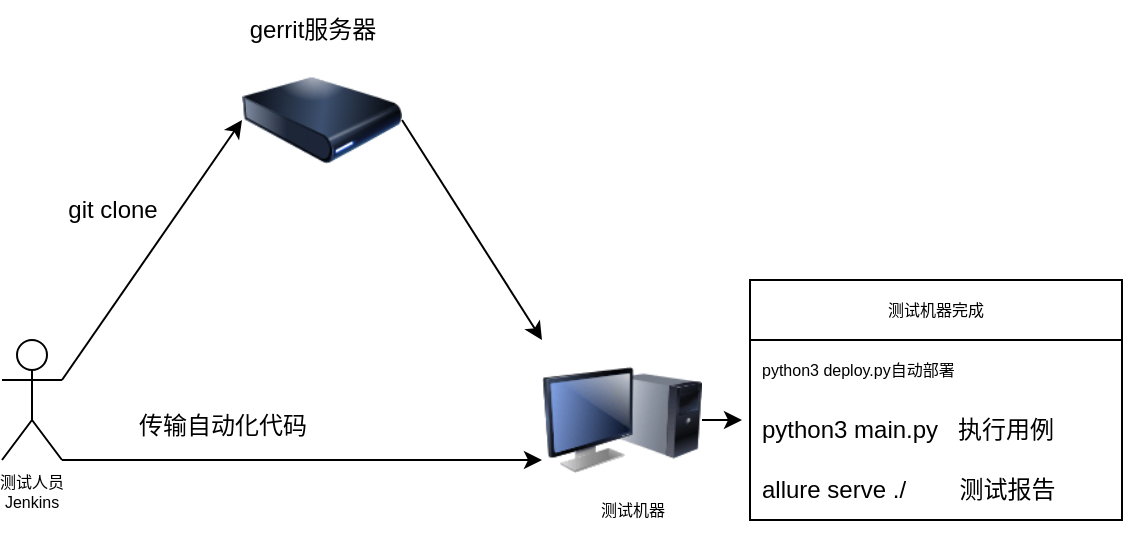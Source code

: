 <mxfile version="21.7.4" type="github">
  <diagram name="第 1 页" id="ZwvLkAM5AK8XNmjKARRO">
    <mxGraphModel dx="869" dy="419" grid="1" gridSize="10" guides="1" tooltips="1" connect="1" arrows="1" fold="1" page="1" pageScale="1" pageWidth="827" pageHeight="1169" math="0" shadow="0">
      <root>
        <mxCell id="0" />
        <mxCell id="1" parent="0" />
        <mxCell id="m9AX0Qdu2IiCcMrhyYvW-7" style="rounded=0;orthogonalLoop=1;jettySize=auto;html=1;exitX=1;exitY=0.333;exitDx=0;exitDy=0;exitPerimeter=0;entryX=0;entryY=0.5;entryDx=0;entryDy=0;" edge="1" parent="1" source="m9AX0Qdu2IiCcMrhyYvW-1" target="m9AX0Qdu2IiCcMrhyYvW-5">
          <mxGeometry relative="1" as="geometry">
            <mxPoint x="90" y="150" as="targetPoint" />
          </mxGeometry>
        </mxCell>
        <mxCell id="m9AX0Qdu2IiCcMrhyYvW-9" style="rounded=0;orthogonalLoop=1;jettySize=auto;html=1;exitX=1;exitY=1;exitDx=0;exitDy=0;exitPerimeter=0;entryX=0;entryY=0.75;entryDx=0;entryDy=0;" edge="1" parent="1" source="m9AX0Qdu2IiCcMrhyYvW-1" target="m9AX0Qdu2IiCcMrhyYvW-6">
          <mxGeometry relative="1" as="geometry" />
        </mxCell>
        <mxCell id="m9AX0Qdu2IiCcMrhyYvW-1" value="测试人员&#xa;Jenkins" style="shape=umlActor;verticalLabelPosition=bottom;verticalAlign=top;outlineConnect=0;fontSize=8;" vertex="1" parent="1">
          <mxGeometry x="40" y="230" width="30" height="60" as="geometry" />
        </mxCell>
        <mxCell id="m9AX0Qdu2IiCcMrhyYvW-8" style="rounded=0;orthogonalLoop=1;jettySize=auto;html=1;exitX=1;exitY=0.5;exitDx=0;exitDy=0;entryX=0;entryY=0;entryDx=0;entryDy=0;" edge="1" parent="1" source="m9AX0Qdu2IiCcMrhyYvW-5" target="m9AX0Qdu2IiCcMrhyYvW-6">
          <mxGeometry relative="1" as="geometry" />
        </mxCell>
        <mxCell id="m9AX0Qdu2IiCcMrhyYvW-5" value="" style="image;html=1;image=img/lib/clip_art/computers/Harddrive_128x128.png" vertex="1" parent="1">
          <mxGeometry x="160" y="80" width="80" height="80" as="geometry" />
        </mxCell>
        <mxCell id="m9AX0Qdu2IiCcMrhyYvW-26" style="edgeStyle=orthogonalEdgeStyle;rounded=0;orthogonalLoop=1;jettySize=auto;html=1;" edge="1" parent="1" source="m9AX0Qdu2IiCcMrhyYvW-6">
          <mxGeometry relative="1" as="geometry">
            <mxPoint x="410.0" y="270" as="targetPoint" />
          </mxGeometry>
        </mxCell>
        <mxCell id="m9AX0Qdu2IiCcMrhyYvW-6" value="" style="image;html=1;image=img/lib/clip_art/computers/Monitor_Tower_128x128.png" vertex="1" parent="1">
          <mxGeometry x="310" y="230" width="80" height="80" as="geometry" />
        </mxCell>
        <mxCell id="m9AX0Qdu2IiCcMrhyYvW-10" value="gerrit服务器" style="text;html=1;align=center;verticalAlign=middle;resizable=0;points=[];autosize=1;strokeColor=none;fillColor=none;" vertex="1" parent="1">
          <mxGeometry x="150" y="60" width="90" height="30" as="geometry" />
        </mxCell>
        <mxCell id="m9AX0Qdu2IiCcMrhyYvW-13" value="git clone" style="text;html=1;align=center;verticalAlign=middle;resizable=0;points=[];autosize=1;strokeColor=none;fillColor=none;" vertex="1" parent="1">
          <mxGeometry x="60" y="150" width="70" height="30" as="geometry" />
        </mxCell>
        <mxCell id="m9AX0Qdu2IiCcMrhyYvW-14" value="传输自动化代码" style="text;html=1;align=center;verticalAlign=middle;resizable=0;points=[];autosize=1;strokeColor=none;fillColor=none;" vertex="1" parent="1">
          <mxGeometry x="95" y="258" width="110" height="30" as="geometry" />
        </mxCell>
        <mxCell id="m9AX0Qdu2IiCcMrhyYvW-15" value="测试机器" style="text;html=1;align=center;verticalAlign=middle;resizable=0;points=[];autosize=1;strokeColor=none;fillColor=none;fontSize=8;" vertex="1" parent="1">
          <mxGeometry x="320" y="300" width="70" height="30" as="geometry" />
        </mxCell>
        <mxCell id="m9AX0Qdu2IiCcMrhyYvW-21" value="测试机器完成" style="swimlane;fontStyle=0;childLayout=stackLayout;horizontal=1;startSize=30;horizontalStack=0;resizeParent=1;resizeParentMax=0;resizeLast=0;collapsible=1;marginBottom=0;whiteSpace=wrap;html=1;fontSize=8;" vertex="1" parent="1">
          <mxGeometry x="414" y="200" width="186" height="120" as="geometry" />
        </mxCell>
        <mxCell id="m9AX0Qdu2IiCcMrhyYvW-22" value="python3 deploy.py自动部署" style="text;strokeColor=none;fillColor=none;align=left;verticalAlign=middle;spacingLeft=4;spacingRight=4;overflow=hidden;points=[[0,0.5],[1,0.5]];portConstraint=eastwest;rotatable=0;whiteSpace=wrap;html=1;fontSize=8;" vertex="1" parent="m9AX0Qdu2IiCcMrhyYvW-21">
          <mxGeometry y="30" width="186" height="30" as="geometry" />
        </mxCell>
        <mxCell id="m9AX0Qdu2IiCcMrhyYvW-23" value="python3 main.py&amp;nbsp; &amp;nbsp;执行用例" style="text;strokeColor=none;fillColor=none;align=left;verticalAlign=middle;spacingLeft=4;spacingRight=4;overflow=hidden;points=[[0,0.5],[1,0.5]];portConstraint=eastwest;rotatable=0;whiteSpace=wrap;html=1;" vertex="1" parent="m9AX0Qdu2IiCcMrhyYvW-21">
          <mxGeometry y="60" width="186" height="30" as="geometry" />
        </mxCell>
        <mxCell id="m9AX0Qdu2IiCcMrhyYvW-24" value="allure serve ./&amp;nbsp; &amp;nbsp; &amp;nbsp; &amp;nbsp; 测试报告" style="text;strokeColor=none;fillColor=none;align=left;verticalAlign=middle;spacingLeft=4;spacingRight=4;overflow=hidden;points=[[0,0.5],[1,0.5]];portConstraint=eastwest;rotatable=0;whiteSpace=wrap;html=1;" vertex="1" parent="m9AX0Qdu2IiCcMrhyYvW-21">
          <mxGeometry y="90" width="186" height="30" as="geometry" />
        </mxCell>
      </root>
    </mxGraphModel>
  </diagram>
</mxfile>

